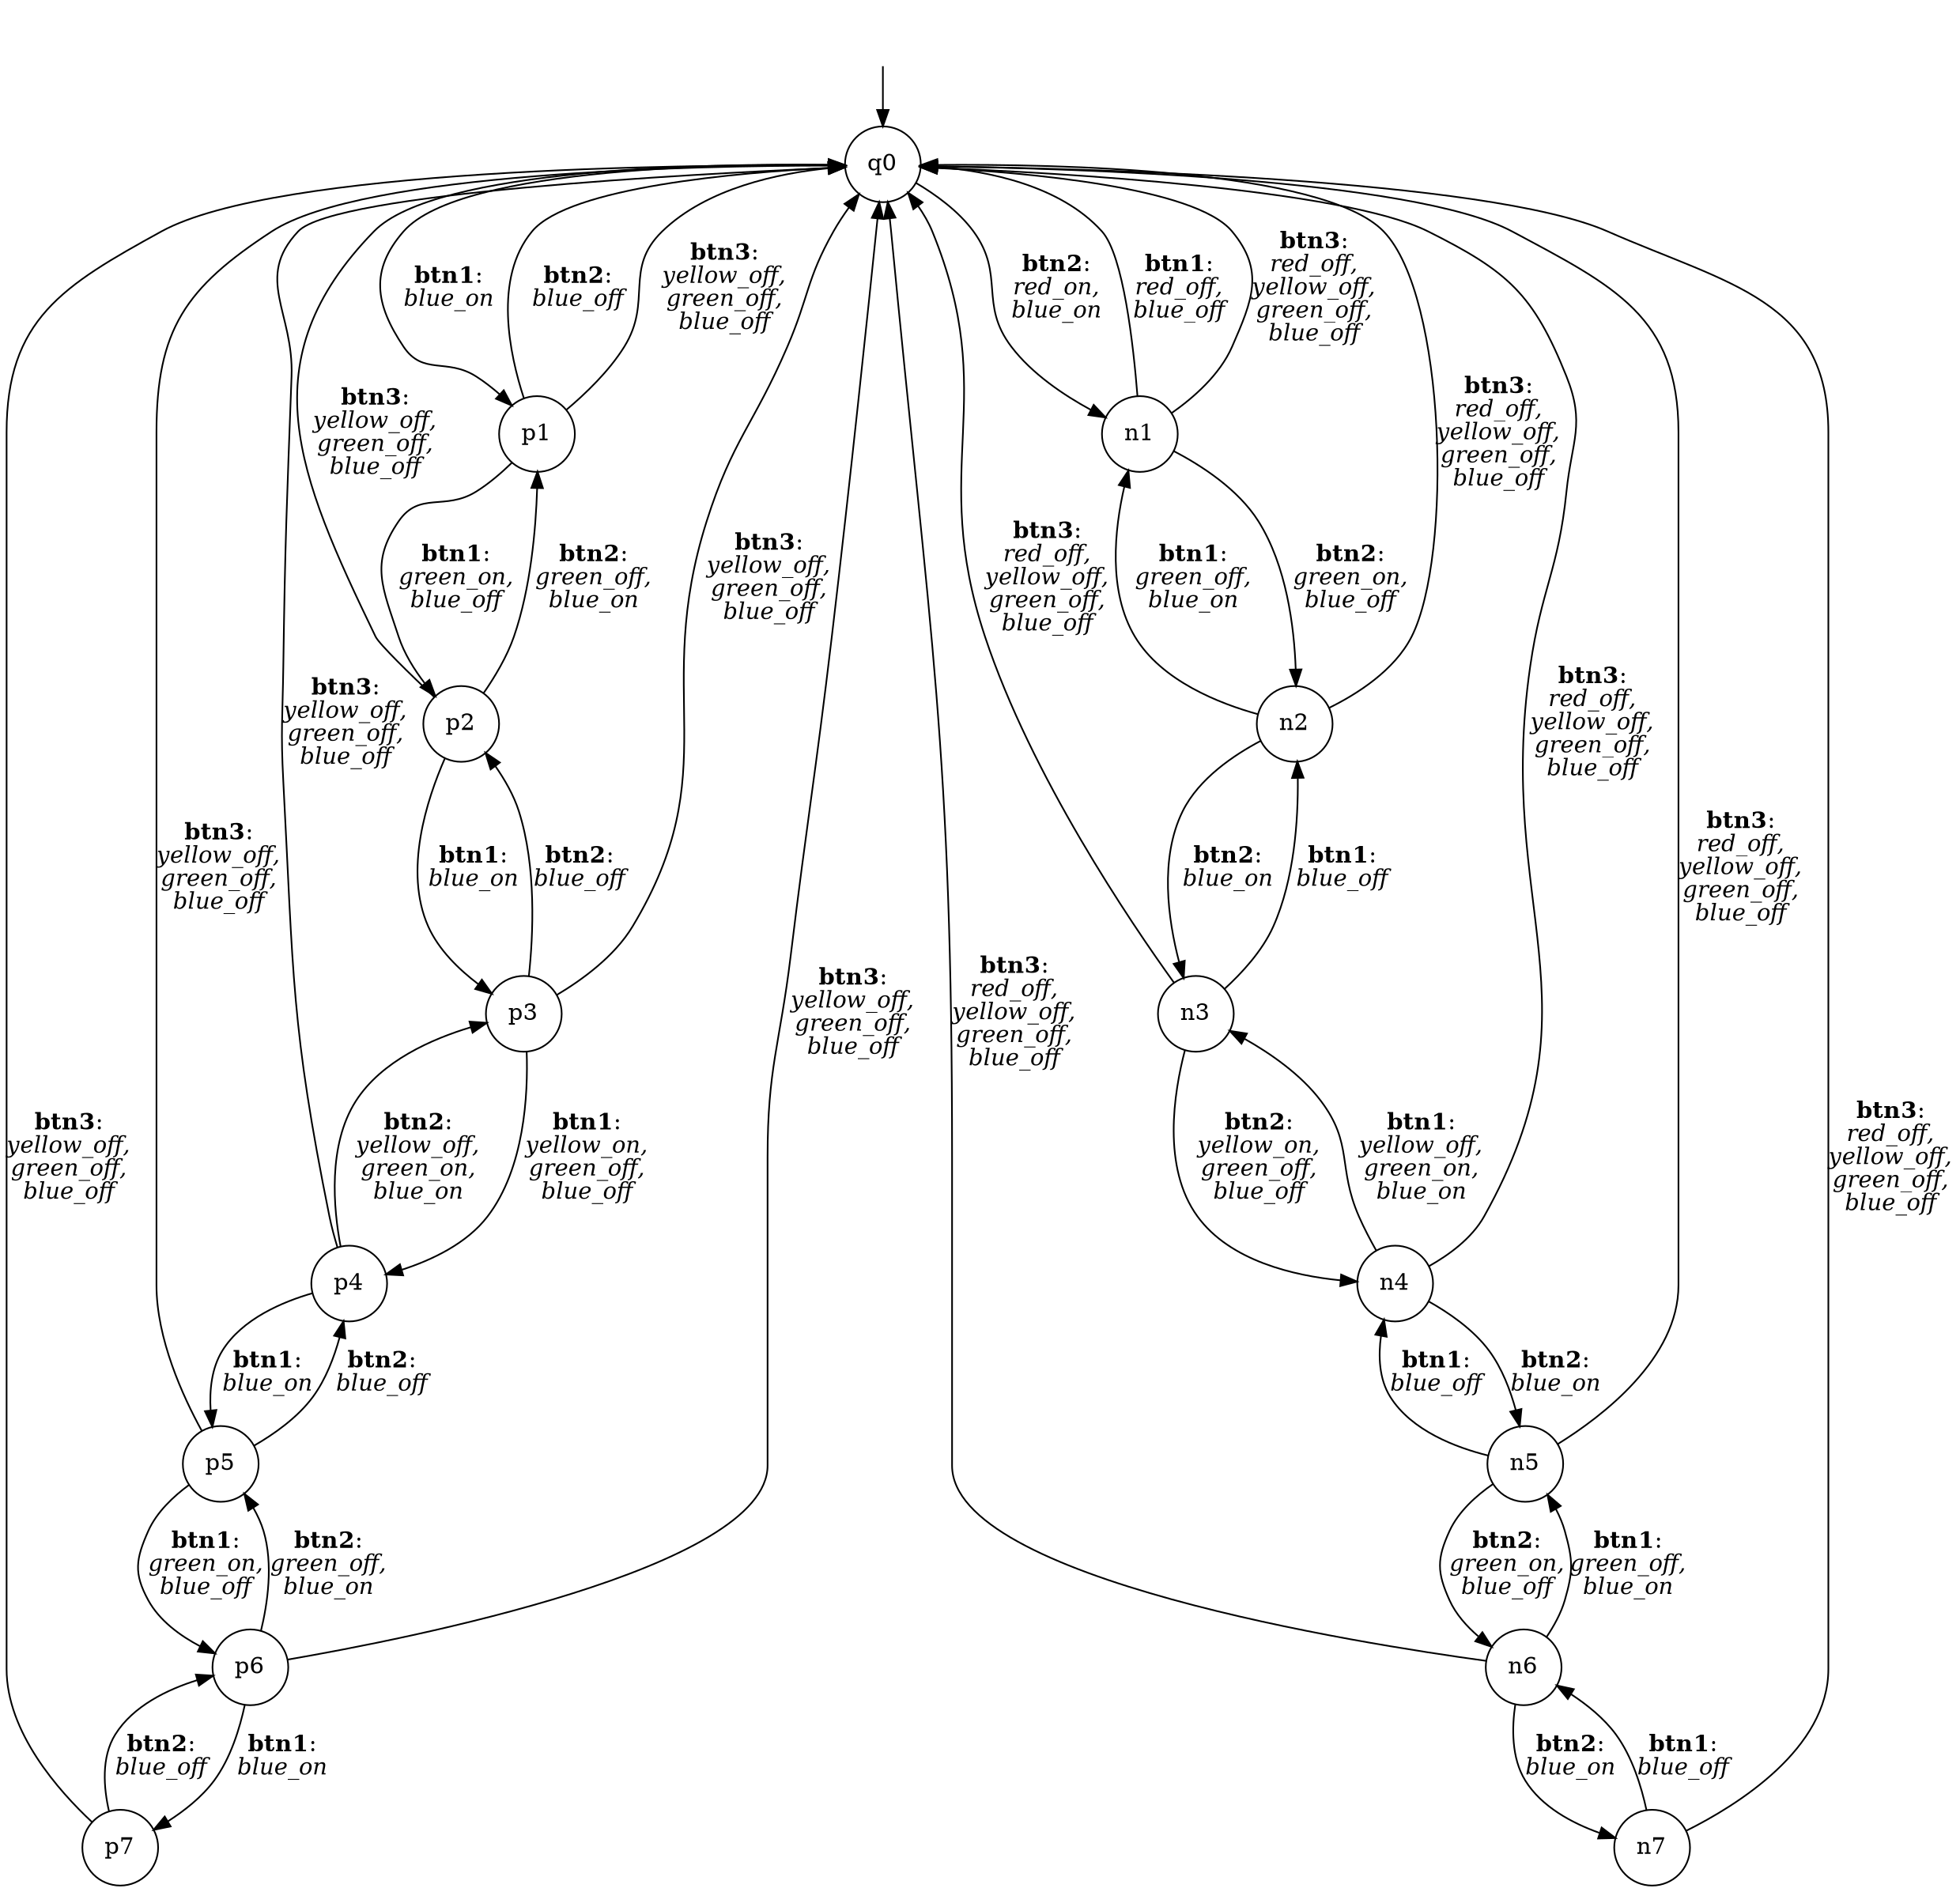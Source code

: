 digraph G {
    START [style=invis]
    q0 [shape=circle]

    p1 [shape=circle]
    p2 [shape=circle]
    p3 [shape=circle]
    p4 [shape=circle]
    p5 [shape=circle]
    p6 [shape=circle]
    p7 [shape=circle]

    n1 [shape=circle]
    n2 [shape=circle]
    n3 [shape=circle]
    n4 [shape=circle]
    n5 [shape=circle]
    n6 [shape=circle]
    n7 [shape=circle]

    START -> q0

    q0 -> p1 [label=<<b>btn1</b>:<br/><i>blue_on</i>>]
    p1 -> q0 [label=<<b>btn2</b>:<br/><i>blue_off</i>>]
    p1 -> p2 [label=<<b>btn1</b>:<br/><i>green_on,<br/>blue_off</i>>]
    p2 -> p1 [label=<<b>btn2</b>:<br/><i>green_off,<br/>blue_on</i>>]
    p2 -> p3 [label=<<b>btn1</b>:<br/><i>blue_on</i>>]
    p3 -> p2 [label=<<b>btn2</b>:<br/><i>blue_off</i>>]
    p3 -> p4 [label=<<b>btn1</b>:<br/><i>yellow_on,<br/>green_off,<br/>blue_off</i>>]
    p4 -> p3 [label=<<b>btn2</b>:<br/><i>yellow_off,<br/>green_on,<br/>blue_on</i>>]
    p4 -> p5 [label=<<b>btn1</b>:<br/><i>blue_on</i>>]
    p5 -> p4 [label=<<b>btn2</b>:<br/><i>blue_off</i>>]
    p5 -> p6 [label=<<b>btn1</b>:<br/><i>green_on,<br/>blue_off</i>>]
    p6 -> p5 [label=<<b>btn2</b>:<br/><i>green_off,<br/>blue_on</i>>]
    p6 -> p7 [label=<<b>btn1</b>:<br/><i>blue_on</i>>]
    p7 -> p6 [label=<<b>btn2</b>:<br/><i>blue_off</i>>]

    q0 -> n1 [label=<<b>btn2</b>:<br/><i>red_on,<br/>blue_on</i>>]
    n1 -> q0 [label=<<b>btn1</b>:<br/><i>red_off,<br/>blue_off</i>>]
    n1 -> n2 [label=<<b>btn2</b>:<br/><i>green_on,<br/>blue_off</i>>]
    n2 -> n1 [label=<<b>btn1</b>:<br/><i>green_off,<br/>blue_on</i>>]
    n2 -> n3 [label=<<b>btn2</b>:<br/><i>blue_on</i>>]
    n3 -> n2 [label=<<b>btn1</b>:<br/><i>blue_off</i>>]
    n3 -> n4 [label=<<b>btn2</b>:<br/><i>yellow_on,<br/>green_off,<br/>blue_off</i>>]
    n4 -> n3 [label=<<b>btn1</b>:<br/><i>yellow_off,<br/>green_on,<br/>blue_on</i>>]
    n4 -> n5 [label=<<b>btn2</b>:<br/><i>blue_on</i>>]
    n5 -> n4 [label=<<b>btn1</b>:<br/><i>blue_off</i>>]
    n5 -> n6 [label=<<b>btn2</b>:<br/><i>green_on,<br/>blue_off</i>>]
    n6 -> n5 [label=<<b>btn1</b>:<br/><i>green_off,<br/>blue_on</i>>]
    n6 -> n7 [label=<<b>btn2</b>:<br/><i>blue_on</i>>]
    n7 -> n6 [label=<<b>btn1</b>:<br/><i>blue_off</i>>]

    p1 -> q0 [label=<<b>btn3</b>:<br/><i>yellow_off,<br/>green_off,<br/>blue_off</i>>]
    p2 -> q0 [label=<<b>btn3</b>:<br/><i>yellow_off,<br/>green_off,<br/>blue_off</i>>]
    p3 -> q0 [label=<<b>btn3</b>:<br/><i>yellow_off,<br/>green_off,<br/>blue_off</i>>]
    p4 -> q0 [label=<<b>btn3</b>:<br/><i>yellow_off,<br/>green_off,<br/>blue_off</i>>]
    p5 -> q0 [label=<<b>btn3</b>:<br/><i>yellow_off,<br/>green_off,<br/>blue_off</i>>]
    p6 -> q0 [label=<<b>btn3</b>:<br/><i>yellow_off,<br/>green_off,<br/>blue_off</i>>]
    p7 -> q0 [label=<<b>btn3</b>:<br/><i>yellow_off,<br/>green_off,<br/>blue_off</i>>]

    n1 -> q0 [label=<<b>btn3</b>:<br/><i>red_off,<br/>yellow_off,<br/>green_off,<br/>blue_off</i>>]
    n2 -> q0 [label=<<b>btn3</b>:<br/><i>red_off,<br/>yellow_off,<br/>green_off,<br/>blue_off</i>>]
    n3 -> q0 [label=<<b>btn3</b>:<br/><i>red_off,<br/>yellow_off,<br/>green_off,<br/>blue_off</i>>]
    n4 -> q0 [label=<<b>btn3</b>:<br/><i>red_off,<br/>yellow_off,<br/>green_off,<br/>blue_off</i>>]
    n5 -> q0 [label=<<b>btn3</b>:<br/><i>red_off,<br/>yellow_off,<br/>green_off,<br/>blue_off</i>>]
    n6 -> q0 [label=<<b>btn3</b>:<br/><i>red_off,<br/>yellow_off,<br/>green_off,<br/>blue_off</i>>]
    n7 -> q0 [label=<<b>btn3</b>:<br/><i>red_off,<br/>yellow_off,<br/>green_off,<br/>blue_off</i>>]
}
